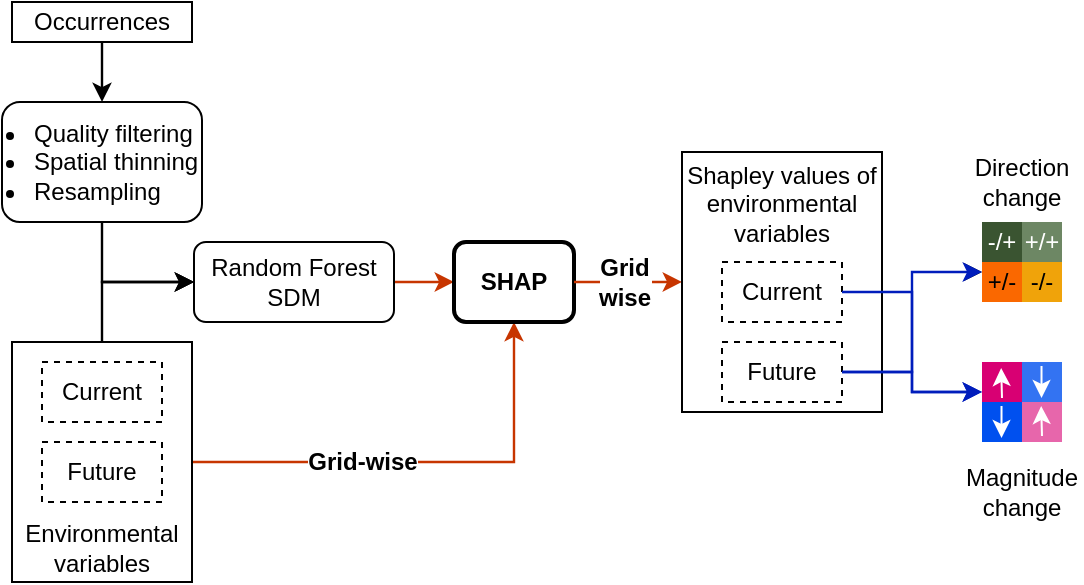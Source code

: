 <mxfile version="24.6.4" type="device">
  <diagram name="Page-1" id="c7558073-3199-34d8-9f00-42111426c3f3">
    <mxGraphModel dx="954" dy="674" grid="1" gridSize="10" guides="1" tooltips="1" connect="1" arrows="1" fold="1" page="1" pageScale="1" pageWidth="826" pageHeight="1169" background="none" math="0" shadow="0">
      <root>
        <mxCell id="0" />
        <mxCell id="1" parent="0" />
        <mxCell id="AmQAX_4wBMeiQrcEOg64-100" style="edgeStyle=orthogonalEdgeStyle;rounded=0;orthogonalLoop=1;jettySize=auto;html=1;exitX=0.5;exitY=1;exitDx=0;exitDy=0;entryX=0.5;entryY=0;entryDx=0;entryDy=0;strokeWidth=1.2;" parent="1" source="AmQAX_4wBMeiQrcEOg64-96" target="AmQAX_4wBMeiQrcEOg64-98" edge="1">
          <mxGeometry relative="1" as="geometry" />
        </mxCell>
        <mxCell id="AmQAX_4wBMeiQrcEOg64-96" value="Occurrences" style="rounded=0;whiteSpace=wrap;html=1;" parent="1" vertex="1">
          <mxGeometry x="115" y="170" width="90" height="20" as="geometry" />
        </mxCell>
        <mxCell id="AmQAX_4wBMeiQrcEOg64-113" style="edgeStyle=orthogonalEdgeStyle;rounded=0;orthogonalLoop=1;jettySize=auto;html=1;exitX=0.5;exitY=0;exitDx=0;exitDy=0;entryX=0;entryY=0.5;entryDx=0;entryDy=0;" parent="1" source="AmQAX_4wBMeiQrcEOg64-97" target="AmQAX_4wBMeiQrcEOg64-99" edge="1">
          <mxGeometry relative="1" as="geometry" />
        </mxCell>
        <mxCell id="AmQAX_4wBMeiQrcEOg64-111" style="edgeStyle=orthogonalEdgeStyle;rounded=0;orthogonalLoop=1;jettySize=auto;html=1;exitX=0.5;exitY=1;exitDx=0;exitDy=0;entryX=0;entryY=0.5;entryDx=0;entryDy=0;strokeWidth=1.2;" parent="1" source="AmQAX_4wBMeiQrcEOg64-98" target="AmQAX_4wBMeiQrcEOg64-99" edge="1">
          <mxGeometry relative="1" as="geometry" />
        </mxCell>
        <mxCell id="AmQAX_4wBMeiQrcEOg64-98" value="&lt;ul style=&quot;padding-left: 14px;&quot;&gt;&lt;li&gt;&lt;span style=&quot;background-color: initial;&quot;&gt;Quality filtering&lt;/span&gt;&lt;/li&gt;&lt;li&gt;&lt;span style=&quot;background-color: initial;&quot;&gt;Spatial thinning&lt;/span&gt;&lt;/li&gt;&lt;li&gt;&lt;span style=&quot;background-color: initial;&quot;&gt;Resampling&lt;/span&gt;&lt;/li&gt;&lt;/ul&gt;" style="rounded=1;whiteSpace=wrap;html=1;align=left;" parent="1" vertex="1">
          <mxGeometry x="110" y="220" width="100" height="60" as="geometry" />
        </mxCell>
        <mxCell id="AmQAX_4wBMeiQrcEOg64-114" style="edgeStyle=orthogonalEdgeStyle;rounded=0;orthogonalLoop=1;jettySize=auto;html=1;exitX=1;exitY=0.5;exitDx=0;exitDy=0;entryX=0;entryY=0.5;entryDx=0;entryDy=0;fillColor=#fa6800;strokeColor=#C73500;strokeWidth=1.2;" parent="1" source="AmQAX_4wBMeiQrcEOg64-99" target="AmQAX_4wBMeiQrcEOg64-106" edge="1">
          <mxGeometry relative="1" as="geometry" />
        </mxCell>
        <mxCell id="AmQAX_4wBMeiQrcEOg64-99" value="Random Forest&lt;div&gt;SDM&lt;/div&gt;" style="rounded=1;whiteSpace=wrap;html=1;" parent="1" vertex="1">
          <mxGeometry x="206" y="290" width="100" height="40" as="geometry" />
        </mxCell>
        <mxCell id="AmQAX_4wBMeiQrcEOg64-115" style="edgeStyle=orthogonalEdgeStyle;rounded=0;orthogonalLoop=1;jettySize=auto;html=1;exitX=1;exitY=0.5;exitDx=0;exitDy=0;fillColor=#fa6800;strokeColor=#C73500;strokeWidth=1.2;" parent="1" source="AmQAX_4wBMeiQrcEOg64-97" target="AmQAX_4wBMeiQrcEOg64-106" edge="1">
          <mxGeometry relative="1" as="geometry">
            <mxPoint x="206" y="437.5" as="sourcePoint" />
          </mxGeometry>
        </mxCell>
        <mxCell id="pA-7RZWhSz9SZ80FDMbD-3" value="Grid-wise" style="edgeLabel;html=1;align=center;verticalAlign=middle;resizable=0;points=[];fontSize=12;fontStyle=1" parent="AmQAX_4wBMeiQrcEOg64-115" vertex="1" connectable="0">
          <mxGeometry x="0.792" y="1" relative="1" as="geometry">
            <mxPoint x="-75" y="46" as="offset" />
          </mxGeometry>
        </mxCell>
        <mxCell id="AmQAX_4wBMeiQrcEOg64-106" value="SHAP" style="rounded=1;whiteSpace=wrap;html=1;strokeWidth=2;fontStyle=1" parent="1" vertex="1">
          <mxGeometry x="336" y="290" width="60" height="40" as="geometry" />
        </mxCell>
        <mxCell id="pA-7RZWhSz9SZ80FDMbD-8" style="edgeStyle=orthogonalEdgeStyle;rounded=0;orthogonalLoop=1;jettySize=auto;html=1;exitX=0.5;exitY=0;exitDx=0;exitDy=0;entryX=0;entryY=0.5;entryDx=0;entryDy=0;strokeWidth=1.2;" parent="1" source="pA-7RZWhSz9SZ80FDMbD-4" target="AmQAX_4wBMeiQrcEOg64-99" edge="1">
          <mxGeometry relative="1" as="geometry" />
        </mxCell>
        <mxCell id="pA-7RZWhSz9SZ80FDMbD-13" value="" style="group" parent="1" vertex="1" connectable="0">
          <mxGeometry x="115" y="340" width="90" height="120" as="geometry" />
        </mxCell>
        <mxCell id="AmQAX_4wBMeiQrcEOg64-97" value="Environmental variables" style="rounded=0;whiteSpace=wrap;html=1;verticalAlign=bottom;" parent="pA-7RZWhSz9SZ80FDMbD-13" vertex="1">
          <mxGeometry width="90" height="120" as="geometry" />
        </mxCell>
        <mxCell id="pA-7RZWhSz9SZ80FDMbD-4" value="Current" style="rounded=0;whiteSpace=wrap;html=1;dashed=1;" parent="pA-7RZWhSz9SZ80FDMbD-13" vertex="1">
          <mxGeometry x="15" y="10" width="60" height="30" as="geometry" />
        </mxCell>
        <mxCell id="pA-7RZWhSz9SZ80FDMbD-5" value="Future" style="rounded=0;whiteSpace=wrap;html=1;dashed=1;" parent="pA-7RZWhSz9SZ80FDMbD-13" vertex="1">
          <mxGeometry x="15" y="50" width="60" height="30" as="geometry" />
        </mxCell>
        <mxCell id="pA-7RZWhSz9SZ80FDMbD-14" style="edgeStyle=orthogonalEdgeStyle;rounded=0;orthogonalLoop=1;jettySize=auto;html=1;exitX=1;exitY=0.5;exitDx=0;exitDy=0;entryX=0;entryY=0.5;entryDx=0;entryDy=0;fillColor=#fa6800;strokeColor=#C73500;strokeWidth=1.2;" parent="1" source="AmQAX_4wBMeiQrcEOg64-106" target="pA-7RZWhSz9SZ80FDMbD-9" edge="1">
          <mxGeometry relative="1" as="geometry">
            <mxPoint x="316" y="320" as="sourcePoint" />
            <mxPoint x="346" y="320" as="targetPoint" />
          </mxGeometry>
        </mxCell>
        <mxCell id="pA-7RZWhSz9SZ80FDMbD-18" value="&lt;span style=&quot;font-size: 12px; font-weight: 700;&quot;&gt;Grid&lt;/span&gt;&lt;div&gt;&lt;span style=&quot;font-size: 12px; font-weight: 700;&quot;&gt;wise&lt;/span&gt;&lt;/div&gt;" style="edgeLabel;html=1;align=center;verticalAlign=middle;resizable=0;points=[];" parent="pA-7RZWhSz9SZ80FDMbD-14" vertex="1" connectable="0">
          <mxGeometry x="-0.077" relative="1" as="geometry">
            <mxPoint as="offset" />
          </mxGeometry>
        </mxCell>
        <mxCell id="pA-7RZWhSz9SZ80FDMbD-16" value="" style="group" parent="1" vertex="1" connectable="0">
          <mxGeometry x="450" y="245" width="100" height="130" as="geometry" />
        </mxCell>
        <mxCell id="pA-7RZWhSz9SZ80FDMbD-9" value="Shapley values of environmental variables" style="rounded=0;whiteSpace=wrap;html=1;verticalAlign=top;spacing=0;" parent="pA-7RZWhSz9SZ80FDMbD-16" vertex="1">
          <mxGeometry width="100" height="130" as="geometry" />
        </mxCell>
        <mxCell id="pA-7RZWhSz9SZ80FDMbD-10" value="Current" style="rounded=0;whiteSpace=wrap;html=1;dashed=1;" parent="pA-7RZWhSz9SZ80FDMbD-16" vertex="1">
          <mxGeometry x="20" y="55" width="60" height="30" as="geometry" />
        </mxCell>
        <mxCell id="pA-7RZWhSz9SZ80FDMbD-11" value="Future" style="rounded=0;whiteSpace=wrap;html=1;dashed=1;" parent="pA-7RZWhSz9SZ80FDMbD-16" vertex="1">
          <mxGeometry x="20" y="95" width="60" height="30" as="geometry" />
        </mxCell>
        <mxCell id="pA-7RZWhSz9SZ80FDMbD-23" value="+/+" style="whiteSpace=wrap;html=1;aspect=fixed;fillColor=#6d8764;fontColor=#ffffff;strokeColor=none;" parent="1" vertex="1">
          <mxGeometry x="620" y="280" width="20" height="20" as="geometry" />
        </mxCell>
        <mxCell id="pA-7RZWhSz9SZ80FDMbD-24" value="-/+" style="whiteSpace=wrap;html=1;aspect=fixed;fillColor=#3A5431;fontColor=#ffffff;strokeColor=none;" parent="1" vertex="1">
          <mxGeometry x="600" y="280" width="20" height="20" as="geometry" />
        </mxCell>
        <mxCell id="pA-7RZWhSz9SZ80FDMbD-25" value="-/-" style="whiteSpace=wrap;html=1;aspect=fixed;fillColor=#f0a30a;fontColor=#000000;strokeColor=none;" parent="1" vertex="1">
          <mxGeometry x="620" y="300" width="20" height="20" as="geometry" />
        </mxCell>
        <mxCell id="pA-7RZWhSz9SZ80FDMbD-26" value="+/-" style="whiteSpace=wrap;html=1;aspect=fixed;fillColor=#fa6800;fontColor=#000000;strokeColor=none;" parent="1" vertex="1">
          <mxGeometry x="600" y="300" width="20" height="20" as="geometry" />
        </mxCell>
        <mxCell id="pA-7RZWhSz9SZ80FDMbD-60" value="" style="whiteSpace=wrap;html=1;aspect=fixed;fillColor=#0050ef;fontColor=#ffffff;strokeColor=none;opacity=80;" parent="1" vertex="1">
          <mxGeometry x="620" y="350" width="20" height="20" as="geometry" />
        </mxCell>
        <mxCell id="pA-7RZWhSz9SZ80FDMbD-61" value="" style="whiteSpace=wrap;html=1;aspect=fixed;fillColor=#d80073;fontColor=#ffffff;strokeColor=none;" parent="1" vertex="1">
          <mxGeometry x="600" y="350" width="20" height="20" as="geometry" />
        </mxCell>
        <mxCell id="pA-7RZWhSz9SZ80FDMbD-62" value="" style="whiteSpace=wrap;html=1;aspect=fixed;fillColor=#d80073;fontColor=#ffffff;strokeColor=none;opacity=60;" parent="1" vertex="1">
          <mxGeometry x="620" y="370" width="20" height="20" as="geometry" />
        </mxCell>
        <mxCell id="pA-7RZWhSz9SZ80FDMbD-63" value="" style="whiteSpace=wrap;html=1;aspect=fixed;fillColor=#0050ef;fontColor=#ffffff;strokeColor=none;" parent="1" vertex="1">
          <mxGeometry x="600" y="370" width="20" height="20" as="geometry" />
        </mxCell>
        <mxCell id="pA-7RZWhSz9SZ80FDMbD-64" value="" style="endArrow=classic;html=1;rounded=0;strokeColor=#FFFFFF;" parent="1" edge="1">
          <mxGeometry width="50" height="50" relative="1" as="geometry">
            <mxPoint x="610" y="368" as="sourcePoint" />
            <mxPoint x="609.58" y="353" as="targetPoint" />
          </mxGeometry>
        </mxCell>
        <mxCell id="pA-7RZWhSz9SZ80FDMbD-65" value="" style="endArrow=classic;html=1;rounded=0;strokeColor=#FFFFFF;" parent="1" edge="1">
          <mxGeometry width="50" height="50" relative="1" as="geometry">
            <mxPoint x="630" y="387" as="sourcePoint" />
            <mxPoint x="629.58" y="372" as="targetPoint" />
          </mxGeometry>
        </mxCell>
        <mxCell id="pA-7RZWhSz9SZ80FDMbD-66" value="" style="endArrow=classic;html=1;rounded=0;strokeColor=#FFFFFF;" parent="1" edge="1">
          <mxGeometry width="50" height="50" relative="1" as="geometry">
            <mxPoint x="629.76" y="352" as="sourcePoint" />
            <mxPoint x="629.76" y="368" as="targetPoint" />
          </mxGeometry>
        </mxCell>
        <mxCell id="pA-7RZWhSz9SZ80FDMbD-69" value="" style="endArrow=classic;html=1;rounded=0;strokeColor=#FFFFFF;" parent="1" edge="1">
          <mxGeometry width="50" height="50" relative="1" as="geometry">
            <mxPoint x="609.76" y="372" as="sourcePoint" />
            <mxPoint x="609.76" y="388" as="targetPoint" />
          </mxGeometry>
        </mxCell>
        <mxCell id="pA-7RZWhSz9SZ80FDMbD-70" style="edgeStyle=orthogonalEdgeStyle;rounded=0;orthogonalLoop=1;jettySize=auto;html=1;exitX=1;exitY=0.5;exitDx=0;exitDy=0;entryX=0;entryY=0.25;entryDx=0;entryDy=0;" parent="1" source="pA-7RZWhSz9SZ80FDMbD-10" target="pA-7RZWhSz9SZ80FDMbD-26" edge="1">
          <mxGeometry relative="1" as="geometry" />
        </mxCell>
        <mxCell id="pA-7RZWhSz9SZ80FDMbD-71" style="edgeStyle=orthogonalEdgeStyle;rounded=0;orthogonalLoop=1;jettySize=auto;html=1;exitX=1;exitY=0.5;exitDx=0;exitDy=0;entryX=0;entryY=0.25;entryDx=0;entryDy=0;fillColor=#0050ef;strokeColor=#001DBC;strokeWidth=1.2;" parent="1" source="pA-7RZWhSz9SZ80FDMbD-11" target="pA-7RZWhSz9SZ80FDMbD-26" edge="1">
          <mxGeometry relative="1" as="geometry" />
        </mxCell>
        <mxCell id="pA-7RZWhSz9SZ80FDMbD-72" style="edgeStyle=orthogonalEdgeStyle;rounded=0;orthogonalLoop=1;jettySize=auto;html=1;exitX=1;exitY=0.5;exitDx=0;exitDy=0;entryX=0;entryY=0.75;entryDx=0;entryDy=0;fillColor=#0050ef;strokeColor=#001DBC;strokeWidth=1.2;" parent="1" source="pA-7RZWhSz9SZ80FDMbD-10" target="pA-7RZWhSz9SZ80FDMbD-61" edge="1">
          <mxGeometry relative="1" as="geometry" />
        </mxCell>
        <mxCell id="pA-7RZWhSz9SZ80FDMbD-73" style="edgeStyle=orthogonalEdgeStyle;rounded=0;orthogonalLoop=1;jettySize=auto;html=1;exitX=1;exitY=0.5;exitDx=0;exitDy=0;entryX=0;entryY=0.75;entryDx=0;entryDy=0;fillColor=#0050ef;strokeColor=#001DBC;strokeWidth=1.2;" parent="1" source="pA-7RZWhSz9SZ80FDMbD-11" target="pA-7RZWhSz9SZ80FDMbD-61" edge="1">
          <mxGeometry relative="1" as="geometry" />
        </mxCell>
        <mxCell id="pA-7RZWhSz9SZ80FDMbD-74" value="Direction change" style="text;html=1;align=center;verticalAlign=middle;whiteSpace=wrap;rounded=0;" parent="1" vertex="1">
          <mxGeometry x="590" y="245" width="60" height="30" as="geometry" />
        </mxCell>
        <mxCell id="pA-7RZWhSz9SZ80FDMbD-75" value="Magnitude change" style="text;html=1;align=center;verticalAlign=middle;whiteSpace=wrap;rounded=0;" parent="1" vertex="1">
          <mxGeometry x="590" y="400" width="60" height="30" as="geometry" />
        </mxCell>
      </root>
    </mxGraphModel>
  </diagram>
</mxfile>

